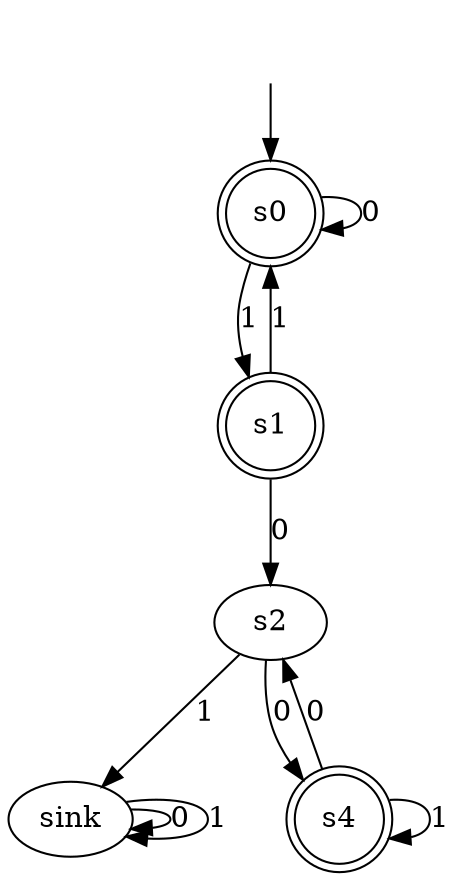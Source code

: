 digraph "TrainingDataAndAutomata/tomita_3" {
s0 [label=s0, shape=doublecircle];
s1 [label=s1, shape=doublecircle];
s2 [label=s2];
s3 [label=sink];
s4 [label=s4, shape=doublecircle];
s0 -> s0  [label=0];
s0 -> s1  [label=1];
s1 -> s2  [label=0];
s1 -> s0  [label=1];
s2 -> s4  [label=0];
s2 -> s3  [label=1];
s3 -> s3  [label=0];
s3 -> s3  [label=1];
s4 -> s2  [label=0];
s4 -> s4  [label=1];
__start0 [label="", shape=none];
__start0 -> s0  [label=""];
}
